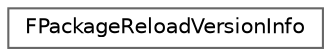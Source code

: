 digraph "Graphical Class Hierarchy"
{
 // INTERACTIVE_SVG=YES
 // LATEX_PDF_SIZE
  bgcolor="transparent";
  edge [fontname=Helvetica,fontsize=10,labelfontname=Helvetica,labelfontsize=10];
  node [fontname=Helvetica,fontsize=10,shape=box,height=0.2,width=0.4];
  rankdir="LR";
  Node0 [id="Node000000",label="FPackageReloadVersionInfo",height=0.2,width=0.4,color="grey40", fillcolor="white", style="filled",URL="$d9/da8/structFPackageReloadVersionInfo.html",tooltip="Reload version information for packages."];
}
